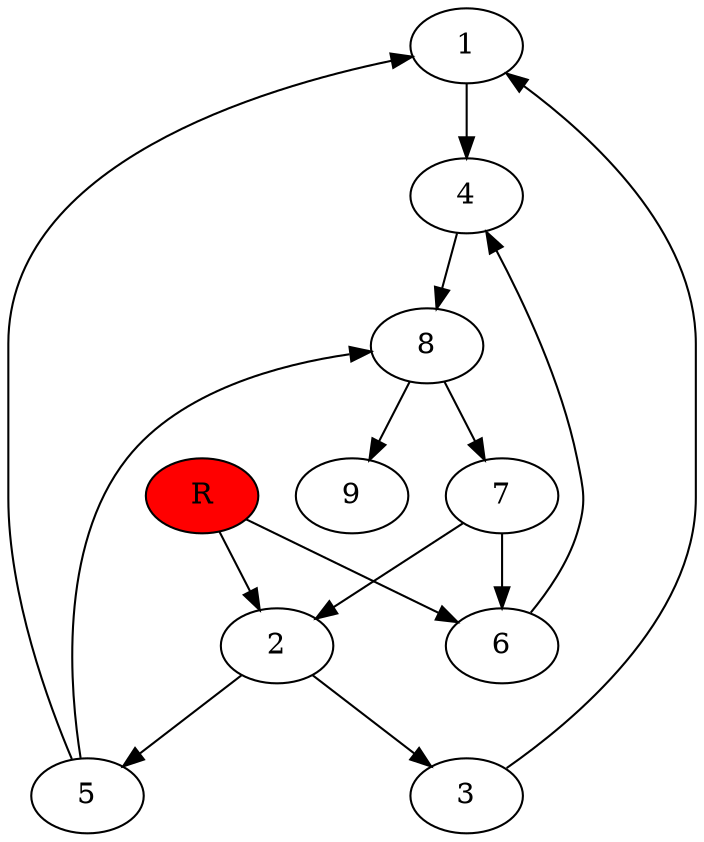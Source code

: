 digraph prb40398 {
	1
	2
	3
	4
	5
	6
	7
	8
	R [fillcolor="#ff0000" style=filled]
	1 -> 4
	2 -> 3
	2 -> 5
	3 -> 1
	4 -> 8
	5 -> 1
	5 -> 8
	6 -> 4
	7 -> 2
	7 -> 6
	8 -> 7
	8 -> 9
	R -> 2
	R -> 6
}
